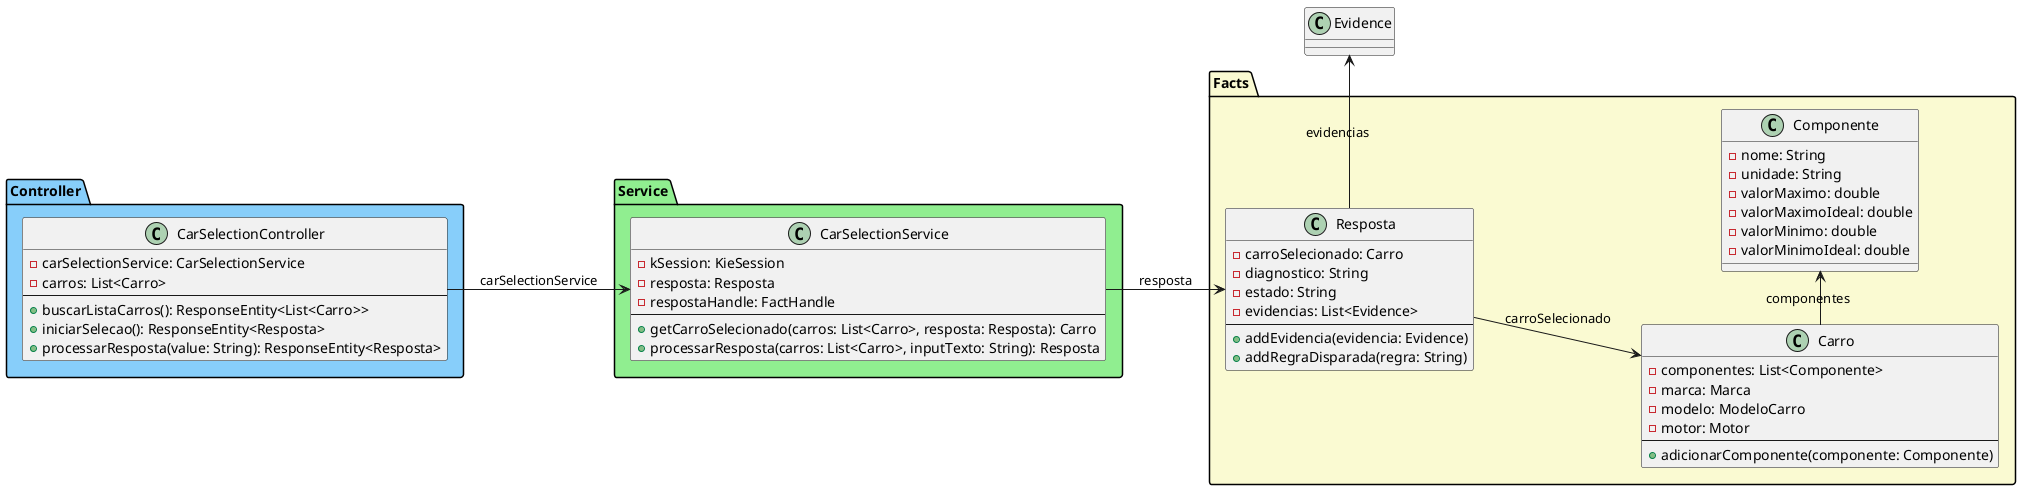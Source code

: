 @startuml
left to right direction

package "Controller" #LightSkyBlue {
    class CarSelectionController {
        - carSelectionService: CarSelectionService
        - carros: List<Carro>
        --
        + buscarListaCarros(): ResponseEntity<List<Carro>>
        + iniciarSelecao(): ResponseEntity<Resposta>
        + processarResposta(value: String): ResponseEntity<Resposta>
    }
}

package "Service" #LightGreen {
    class CarSelectionService {
        - kSession: KieSession
        - resposta: Resposta
        - respostaHandle: FactHandle
        --
        + getCarroSelecionado(carros: List<Carro>, resposta: Resposta): Carro
        + processarResposta(carros: List<Carro>, inputTexto: String): Resposta
    }
}

package "Facts" #LightGoldenRodYellow {
    class Carro {
        - componentes: List<Componente>
        - marca: Marca
        - modelo: ModeloCarro
        - motor: Motor
        --
        + adicionarComponente(componente: Componente)
    }

    class Resposta {
        - carroSelecionado: Carro
        - diagnostico: String
        - estado: String
        - evidencias: List<Evidence>
        --
        + addEvidencia(evidencia: Evidence)
        + addRegraDisparada(regra: String)
    }

    class Componente {
        - nome: String
        - unidade: String
        - valorMaximo: double
        - valorMaximoIdeal: double
        - valorMinimo: double
        - valorMinimoIdeal: double
    }
}

CarSelectionController --> CarSelectionService : carSelectionService
CarSelectionService --> Resposta : resposta
Carro -> Componente : componentes
Resposta --> Carro : carroSelecionado
Resposta -> Evidence : evidencias

@enduml
